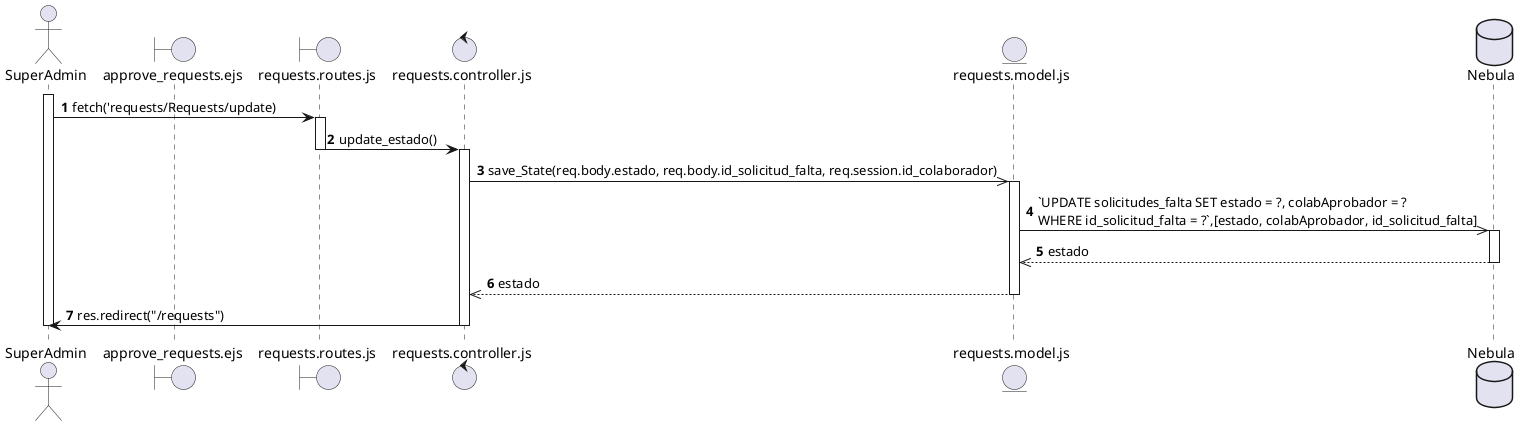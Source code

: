 @startuml REQ_27 SuperAdmin registra aprobación de falta
autonumber
actor SuperAdmin as S
boundary approve_requests.ejs as Requests
boundary requests.routes.js as SRoute
' boundary general.routes.js as gr
control requests.controller.js as SController
entity requests.model.js as SModel
database Nebula as db

' ---- APROBAR SOLICITUD ----
activate S
S -> SRoute : fetch('requests/Requests/update)

activate SRoute
SRoute -> SController : update_estado()
deactivate SRoute

activate SController 
SController ->> SModel : save_State(req.body.estado, req.body.id_solicitud_falta, req.session.id_colaborador)

activate SModel
SModel ->> db : `UPDATE solicitudes_falta SET estado = ?, colabAprobador = ? \nWHERE id_solicitud_falta = ?`,[estado, colabAprobador, id_solicitud_falta]
activate db
db -->> SModel : estado
deactivate db

SModel -->> SController : estado
deactivate SModel

SController -> S : res.redirect("/requests")
deactivate SController

deactivate S
@enduml
